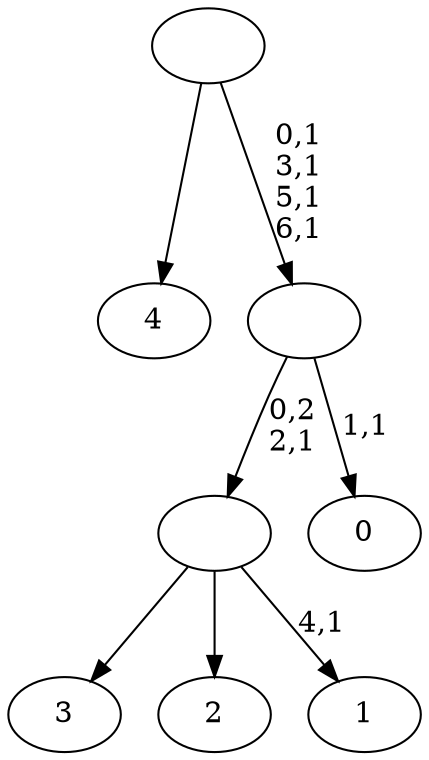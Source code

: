 digraph T {
	12 [label="4"]
	11 [label="3"]
	10 [label="2"]
	9 [label="1"]
	7 [label=""]
	6 [label="0"]
	4 [label=""]
	0 [label=""]
	7 -> 9 [label="4,1"]
	7 -> 11 [label=""]
	7 -> 10 [label=""]
	4 -> 6 [label="1,1"]
	4 -> 7 [label="0,2\n2,1"]
	0 -> 4 [label="0,1\n3,1\n5,1\n6,1"]
	0 -> 12 [label=""]
}
